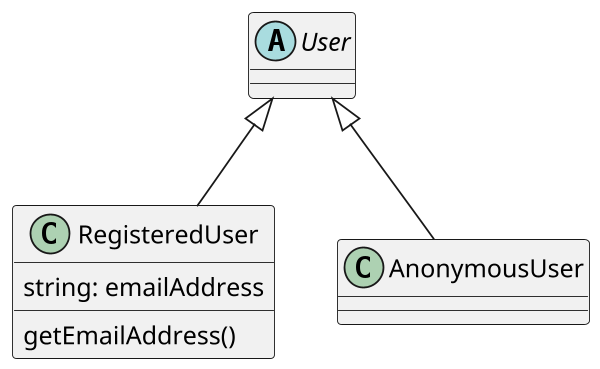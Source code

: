 @startuml exercice-lsp-correction
scale 600*600
hide footbox

abstract class User{

}

class RegisteredUser  {
    string: emailAddress
    getEmailAddress()
}

class AnonymousUser  {
}

User <|-- RegisteredUser
User <|-- AnonymousUser

@enduml
